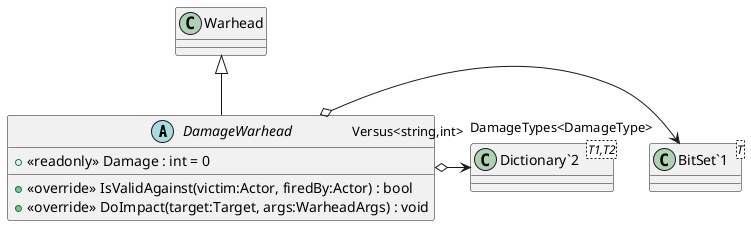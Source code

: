 @startuml
abstract class DamageWarhead {
    + <<readonly>> Damage : int = 0
    + <<override>> IsValidAgainst(victim:Actor, firedBy:Actor) : bool
    + <<override>> DoImpact(target:Target, args:WarheadArgs) : void
}
class "BitSet`1"<T> {
}
class "Dictionary`2"<T1,T2> {
}
Warhead <|-- DamageWarhead
DamageWarhead o-> "DamageTypes<DamageType>" "BitSet`1"
DamageWarhead o-> "Versus<string,int>" "Dictionary`2"
@enduml
